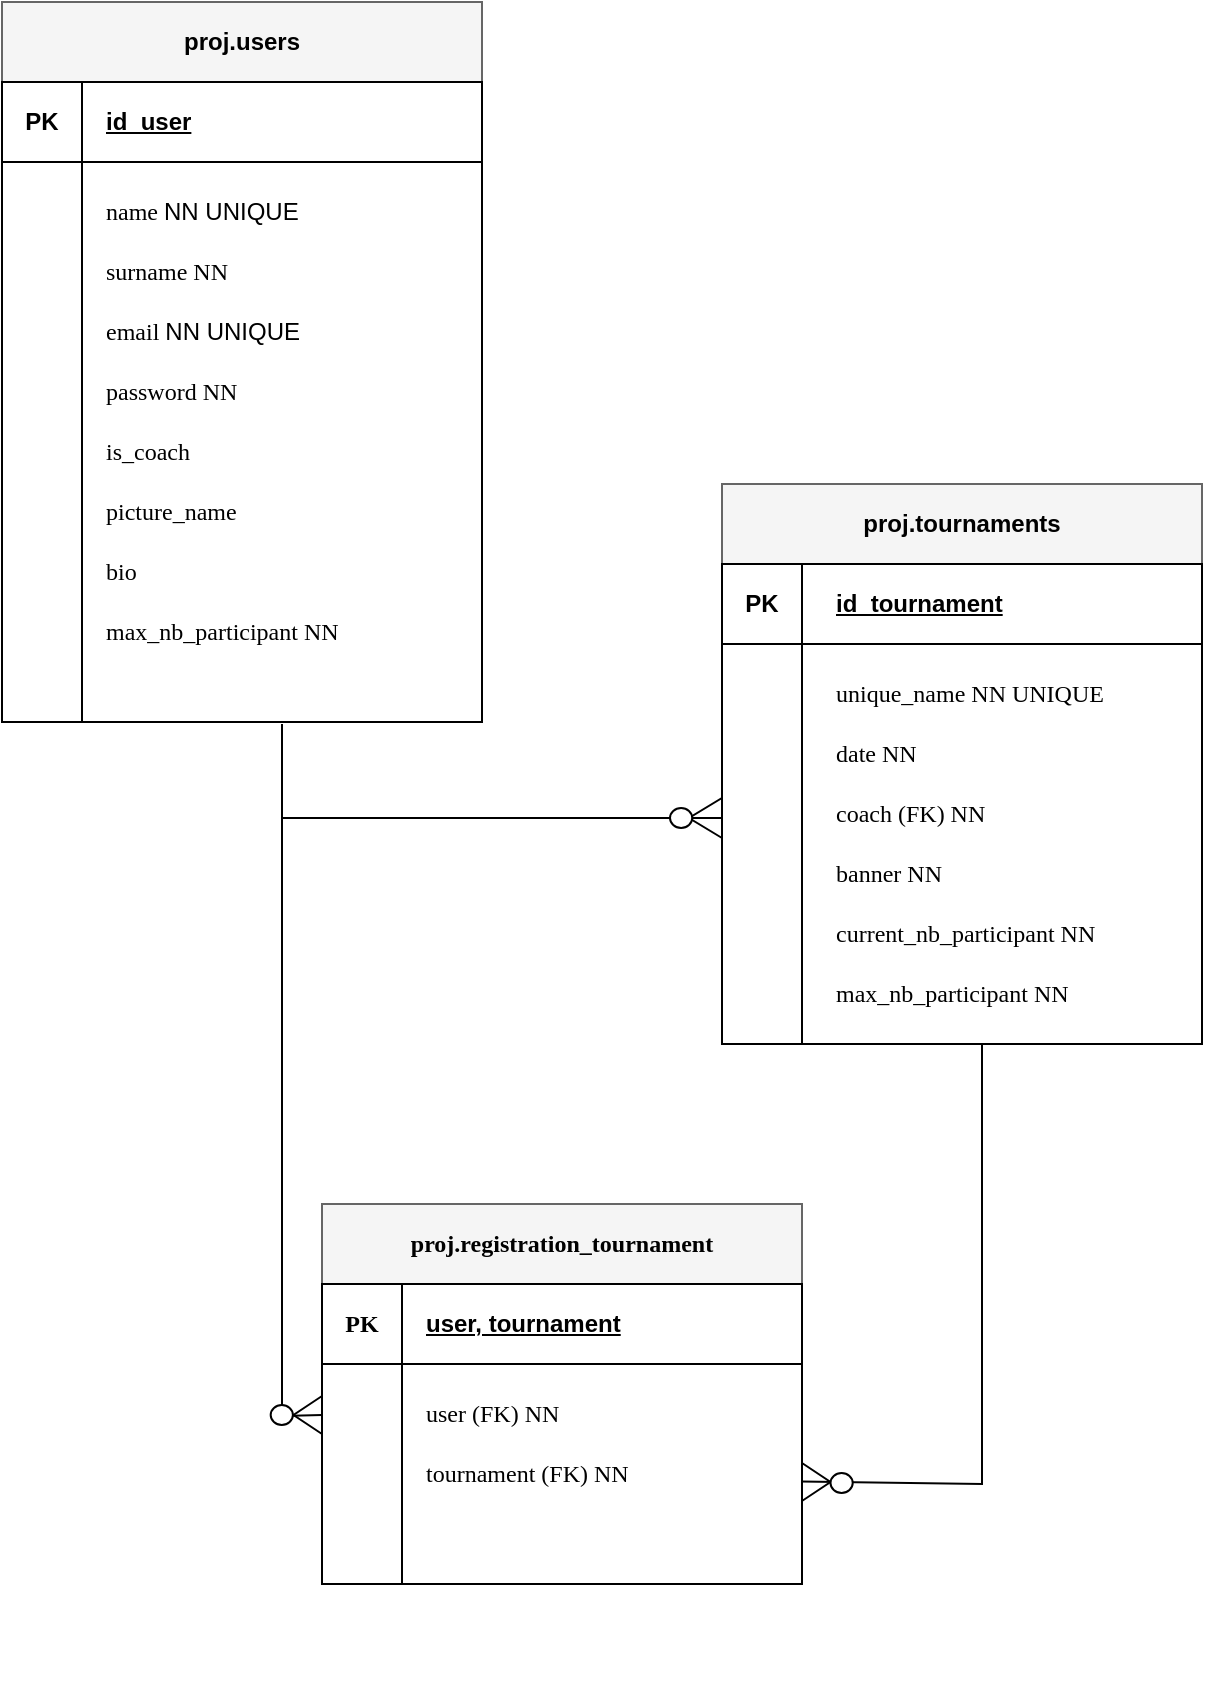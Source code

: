 <mxfile version="24.0.7" type="device">
  <diagram id="C5RBs43oDa-KdzZeNtuy" name="Page-1">
    <mxGraphModel dx="1509" dy="1992" grid="1" gridSize="10" guides="1" tooltips="1" connect="1" arrows="1" fold="1" page="1" pageScale="1" pageWidth="827" pageHeight="1169" math="0" shadow="0">
      <root>
        <mxCell id="WIyWlLk6GJQsqaUBKTNV-0" />
        <mxCell id="WIyWlLk6GJQsqaUBKTNV-1" parent="WIyWlLk6GJQsqaUBKTNV-0" />
        <mxCell id="-gnc18n2pd0LGO67LdCI-83" value="" style="triangle;whiteSpace=wrap;html=1;rotation=0;" vertex="1" parent="WIyWlLk6GJQsqaUBKTNV-1">
          <mxGeometry x="520" y="649.5" width="14.25" height="19" as="geometry" />
        </mxCell>
        <mxCell id="-gnc18n2pd0LGO67LdCI-78" value="" style="endArrow=none;html=1;rounded=0;exitX=0.997;exitY=0.534;exitDx=0;exitDy=0;exitPerimeter=0;" edge="1" parent="WIyWlLk6GJQsqaUBKTNV-1" source="-gnc18n2pd0LGO67LdCI-57">
          <mxGeometry width="50" height="50" relative="1" as="geometry">
            <mxPoint x="400" y="450" as="sourcePoint" />
            <mxPoint x="610" y="440" as="targetPoint" />
            <Array as="points">
              <mxPoint x="610" y="660" />
            </Array>
          </mxGeometry>
        </mxCell>
        <mxCell id="-gnc18n2pd0LGO67LdCI-12" value="" style="group;fontFamily=Verdana;" vertex="1" connectable="0" parent="WIyWlLk6GJQsqaUBKTNV-1">
          <mxGeometry x="480" y="160" width="240" height="280" as="geometry" />
        </mxCell>
        <mxCell id="-gnc18n2pd0LGO67LdCI-6" value="" style="rounded=0;whiteSpace=wrap;html=1;fillColor=#f5f5f5;fontColor=#333333;strokeColor=#666666;" vertex="1" parent="-gnc18n2pd0LGO67LdCI-12">
          <mxGeometry width="240" height="40" as="geometry" />
        </mxCell>
        <mxCell id="-gnc18n2pd0LGO67LdCI-7" value="" style="rounded=0;whiteSpace=wrap;html=1;" vertex="1" parent="-gnc18n2pd0LGO67LdCI-12">
          <mxGeometry x="40" y="40" width="200" height="40" as="geometry" />
        </mxCell>
        <mxCell id="-gnc18n2pd0LGO67LdCI-8" value="" style="rounded=0;whiteSpace=wrap;html=1;" vertex="1" parent="-gnc18n2pd0LGO67LdCI-12">
          <mxGeometry y="40" width="40" height="40" as="geometry" />
        </mxCell>
        <mxCell id="-gnc18n2pd0LGO67LdCI-9" value="" style="rounded=0;whiteSpace=wrap;html=1;" vertex="1" parent="-gnc18n2pd0LGO67LdCI-12">
          <mxGeometry y="80" width="40" height="200" as="geometry" />
        </mxCell>
        <mxCell id="-gnc18n2pd0LGO67LdCI-10" value="" style="rounded=0;whiteSpace=wrap;html=1;" vertex="1" parent="-gnc18n2pd0LGO67LdCI-12">
          <mxGeometry x="40" y="80" width="200" height="200" as="geometry" />
        </mxCell>
        <mxCell id="-gnc18n2pd0LGO67LdCI-11" value="&lt;b&gt;PK&lt;/b&gt;" style="text;strokeColor=none;align=center;fillColor=none;html=1;verticalAlign=middle;whiteSpace=wrap;rounded=0;" vertex="1" parent="-gnc18n2pd0LGO67LdCI-12">
          <mxGeometry y="40" width="40" height="40" as="geometry" />
        </mxCell>
        <mxCell id="-gnc18n2pd0LGO67LdCI-15" value="&lt;b&gt;id_tournament&lt;/b&gt;" style="text;strokeColor=none;align=left;fillColor=none;html=1;verticalAlign=middle;whiteSpace=wrap;rounded=0;fontStyle=4" vertex="1" parent="-gnc18n2pd0LGO67LdCI-12">
          <mxGeometry x="55.0" y="45" width="110.0" height="30" as="geometry" />
        </mxCell>
        <mxCell id="-gnc18n2pd0LGO67LdCI-16" value="unique_name NN UNIQUE" style="text;strokeColor=none;align=left;fillColor=none;html=1;verticalAlign=middle;whiteSpace=wrap;rounded=0;fontFamily=Verdana;" vertex="1" parent="-gnc18n2pd0LGO67LdCI-12">
          <mxGeometry x="55" y="90" width="175" height="30" as="geometry" />
        </mxCell>
        <mxCell id="-gnc18n2pd0LGO67LdCI-17" value="&lt;div align=&quot;left&quot;&gt;date NN&lt;/div&gt;" style="text;strokeColor=none;align=left;fillColor=none;html=1;verticalAlign=middle;whiteSpace=wrap;rounded=0;fontFamily=Verdana;" vertex="1" parent="-gnc18n2pd0LGO67LdCI-12">
          <mxGeometry x="55.0" y="120" width="110.0" height="30" as="geometry" />
        </mxCell>
        <mxCell id="-gnc18n2pd0LGO67LdCI-18" value="coach (FK) NN" style="text;strokeColor=none;align=left;fillColor=none;html=1;verticalAlign=middle;whiteSpace=wrap;rounded=0;fontFamily=Verdana;" vertex="1" parent="-gnc18n2pd0LGO67LdCI-12">
          <mxGeometry x="55.0" y="150" width="110.0" height="30" as="geometry" />
        </mxCell>
        <mxCell id="-gnc18n2pd0LGO67LdCI-14" value="&lt;b&gt;proj.tournaments&lt;/b&gt;" style="text;strokeColor=none;align=center;fillColor=none;html=1;verticalAlign=middle;whiteSpace=wrap;rounded=0;" vertex="1" parent="-gnc18n2pd0LGO67LdCI-12">
          <mxGeometry width="240" height="40" as="geometry" />
        </mxCell>
        <mxCell id="-gnc18n2pd0LGO67LdCI-22" value="banner NN" style="text;strokeColor=none;align=left;fillColor=none;html=1;verticalAlign=middle;whiteSpace=wrap;rounded=0;fontFamily=Verdana;" vertex="1" parent="-gnc18n2pd0LGO67LdCI-12">
          <mxGeometry x="55.0" y="180" width="110.0" height="30" as="geometry" />
        </mxCell>
        <mxCell id="-gnc18n2pd0LGO67LdCI-23" value="current_nb_participant NN" style="text;strokeColor=none;align=left;fillColor=none;html=1;verticalAlign=middle;whiteSpace=wrap;rounded=0;fontFamily=Verdana;" vertex="1" parent="-gnc18n2pd0LGO67LdCI-12">
          <mxGeometry x="55" y="210" width="175" height="30" as="geometry" />
        </mxCell>
        <mxCell id="-gnc18n2pd0LGO67LdCI-24" value="max_nb_participant NN" style="text;strokeColor=none;align=left;fillColor=none;html=1;verticalAlign=middle;whiteSpace=wrap;rounded=0;fontFamily=Verdana;" vertex="1" parent="-gnc18n2pd0LGO67LdCI-12">
          <mxGeometry x="55" y="240" width="175" height="30" as="geometry" />
        </mxCell>
        <mxCell id="-gnc18n2pd0LGO67LdCI-42" value="" style="triangle;whiteSpace=wrap;html=1;rotation=-180;" vertex="1" parent="-gnc18n2pd0LGO67LdCI-12">
          <mxGeometry x="-16.5" y="157" width="16.5" height="20" as="geometry" />
        </mxCell>
        <mxCell id="-gnc18n2pd0LGO67LdCI-41" value="" style="endArrow=none;html=1;rounded=0;exitX=-0.003;exitY=0.435;exitDx=0;exitDy=0;exitPerimeter=0;" edge="1" parent="WIyWlLk6GJQsqaUBKTNV-1" source="-gnc18n2pd0LGO67LdCI-9">
          <mxGeometry width="50" height="50" relative="1" as="geometry">
            <mxPoint x="290" y="360" as="sourcePoint" />
            <mxPoint x="260" y="280" as="targetPoint" />
            <Array as="points">
              <mxPoint x="260" y="327" />
            </Array>
          </mxGeometry>
        </mxCell>
        <mxCell id="-gnc18n2pd0LGO67LdCI-46" value="" style="ellipse;whiteSpace=wrap;html=1;" vertex="1" parent="WIyWlLk6GJQsqaUBKTNV-1">
          <mxGeometry x="454" y="322" width="11.11" height="10" as="geometry" />
        </mxCell>
        <mxCell id="-gnc18n2pd0LGO67LdCI-52" value="" style="group" vertex="1" connectable="0" parent="WIyWlLk6GJQsqaUBKTNV-1">
          <mxGeometry x="280" y="520" width="240" height="240" as="geometry" />
        </mxCell>
        <mxCell id="-gnc18n2pd0LGO67LdCI-53" value="" style="rounded=0;whiteSpace=wrap;html=1;fillColor=#f5f5f5;fontColor=#333333;strokeColor=#666666;" vertex="1" parent="-gnc18n2pd0LGO67LdCI-52">
          <mxGeometry width="240" height="40" as="geometry" />
        </mxCell>
        <mxCell id="-gnc18n2pd0LGO67LdCI-54" value="" style="rounded=0;whiteSpace=wrap;html=1;" vertex="1" parent="-gnc18n2pd0LGO67LdCI-52">
          <mxGeometry x="40" y="40" width="200" height="40" as="geometry" />
        </mxCell>
        <mxCell id="-gnc18n2pd0LGO67LdCI-55" value="" style="rounded=0;whiteSpace=wrap;html=1;" vertex="1" parent="-gnc18n2pd0LGO67LdCI-52">
          <mxGeometry y="40" width="40" height="40" as="geometry" />
        </mxCell>
        <mxCell id="-gnc18n2pd0LGO67LdCI-56" value="" style="rounded=0;whiteSpace=wrap;html=1;" vertex="1" parent="-gnc18n2pd0LGO67LdCI-52">
          <mxGeometry y="80" width="40" height="110" as="geometry" />
        </mxCell>
        <mxCell id="-gnc18n2pd0LGO67LdCI-57" value="" style="rounded=0;whiteSpace=wrap;html=1;" vertex="1" parent="-gnc18n2pd0LGO67LdCI-52">
          <mxGeometry x="40" y="80" width="200" height="110" as="geometry" />
        </mxCell>
        <mxCell id="-gnc18n2pd0LGO67LdCI-58" value="PK" style="text;strokeColor=none;align=center;fillColor=none;html=1;verticalAlign=middle;whiteSpace=wrap;rounded=0;fontFamily=Verdana;fontStyle=1" vertex="1" parent="-gnc18n2pd0LGO67LdCI-52">
          <mxGeometry y="40" width="40" height="40" as="geometry" />
        </mxCell>
        <mxCell id="-gnc18n2pd0LGO67LdCI-71" value="proj.registration_tournament" style="text;strokeColor=none;align=center;fillColor=none;html=1;verticalAlign=middle;whiteSpace=wrap;rounded=0;fontStyle=1;fontFamily=Verdana;" vertex="1" parent="-gnc18n2pd0LGO67LdCI-52">
          <mxGeometry width="240" height="40" as="geometry" />
        </mxCell>
        <mxCell id="-gnc18n2pd0LGO67LdCI-72" value="&lt;b&gt;user, tournament&lt;br&gt;&lt;/b&gt;" style="text;strokeColor=none;align=left;fillColor=none;html=1;verticalAlign=middle;whiteSpace=wrap;rounded=0;fontStyle=4" vertex="1" parent="-gnc18n2pd0LGO67LdCI-52">
          <mxGeometry x="50" y="45" width="190" height="30" as="geometry" />
        </mxCell>
        <mxCell id="-gnc18n2pd0LGO67LdCI-76" value="user (FK) NN" style="text;strokeColor=none;align=left;fillColor=none;html=1;verticalAlign=middle;whiteSpace=wrap;rounded=0;fontFamily=Verdana;" vertex="1" parent="-gnc18n2pd0LGO67LdCI-52">
          <mxGeometry x="50" y="90" width="170" height="30" as="geometry" />
        </mxCell>
        <mxCell id="-gnc18n2pd0LGO67LdCI-77" value="tournament (FK) NN" style="text;strokeColor=none;align=left;fillColor=none;html=1;verticalAlign=middle;whiteSpace=wrap;rounded=0;fontFamily=Verdana;" vertex="1" parent="-gnc18n2pd0LGO67LdCI-52">
          <mxGeometry x="50" y="120" width="170" height="30" as="geometry" />
        </mxCell>
        <mxCell id="-gnc18n2pd0LGO67LdCI-51" value="" style="group" vertex="1" connectable="0" parent="WIyWlLk6GJQsqaUBKTNV-1">
          <mxGeometry x="160" width="200" height="280" as="geometry" />
        </mxCell>
        <mxCell id="-gnc18n2pd0LGO67LdCI-59" value="" style="group" vertex="1" connectable="0" parent="-gnc18n2pd0LGO67LdCI-51">
          <mxGeometry width="200" height="280" as="geometry" />
        </mxCell>
        <mxCell id="-gnc18n2pd0LGO67LdCI-60" value="" style="group" vertex="1" connectable="0" parent="-gnc18n2pd0LGO67LdCI-59">
          <mxGeometry width="200" height="280" as="geometry" />
        </mxCell>
        <mxCell id="-gnc18n2pd0LGO67LdCI-29" value="" style="rounded=0;whiteSpace=wrap;html=1;" vertex="1" parent="-gnc18n2pd0LGO67LdCI-60">
          <mxGeometry x="-40" y="-1" width="40" height="280" as="geometry" />
        </mxCell>
        <mxCell id="-gnc18n2pd0LGO67LdCI-30" value="" style="rounded=0;whiteSpace=wrap;html=1;" vertex="1" parent="-gnc18n2pd0LGO67LdCI-60">
          <mxGeometry y="-1" width="200" height="280" as="geometry" />
        </mxCell>
        <mxCell id="-gnc18n2pd0LGO67LdCI-33" value="&lt;font face=&quot;Verdana&quot;&gt;name &lt;/font&gt;NN UNIQUE" style="text;strokeColor=none;align=left;fillColor=none;html=1;verticalAlign=middle;whiteSpace=wrap;rounded=0;" vertex="1" parent="-gnc18n2pd0LGO67LdCI-60">
          <mxGeometry x="10" y="9" width="130" height="30" as="geometry" />
        </mxCell>
        <mxCell id="-gnc18n2pd0LGO67LdCI-34" value="&lt;div align=&quot;left&quot;&gt;&lt;font face=&quot;Verdana&quot;&gt;surname NN&lt;/font&gt;&lt;/div&gt;" style="text;strokeColor=none;align=left;fillColor=none;html=1;verticalAlign=middle;whiteSpace=wrap;rounded=0;" vertex="1" parent="-gnc18n2pd0LGO67LdCI-60">
          <mxGeometry x="10" y="39" width="100" height="30" as="geometry" />
        </mxCell>
        <mxCell id="-gnc18n2pd0LGO67LdCI-35" value="is_coach " style="text;strokeColor=none;align=left;fillColor=none;html=1;verticalAlign=middle;whiteSpace=wrap;rounded=0;fontFamily=Verdana;" vertex="1" parent="-gnc18n2pd0LGO67LdCI-60">
          <mxGeometry x="10" y="129" width="100" height="30" as="geometry" />
        </mxCell>
        <mxCell id="-gnc18n2pd0LGO67LdCI-37" value="picture_name " style="text;strokeColor=none;align=left;fillColor=none;html=1;verticalAlign=middle;whiteSpace=wrap;rounded=0;fontFamily=Verdana;" vertex="1" parent="-gnc18n2pd0LGO67LdCI-60">
          <mxGeometry x="10" y="159" width="110" height="30" as="geometry" />
        </mxCell>
        <mxCell id="-gnc18n2pd0LGO67LdCI-38" value="bio " style="text;strokeColor=none;align=left;fillColor=none;html=1;verticalAlign=middle;whiteSpace=wrap;rounded=0;fontFamily=Verdana;" vertex="1" parent="-gnc18n2pd0LGO67LdCI-60">
          <mxGeometry x="10" y="189" width="140" height="30" as="geometry" />
        </mxCell>
        <mxCell id="-gnc18n2pd0LGO67LdCI-39" value="max_nb_participant NN" style="text;strokeColor=none;align=left;fillColor=none;html=1;verticalAlign=middle;whiteSpace=wrap;rounded=0;fontFamily=Verdana;" vertex="1" parent="-gnc18n2pd0LGO67LdCI-60">
          <mxGeometry x="10" y="219" width="170" height="30" as="geometry" />
        </mxCell>
        <mxCell id="-gnc18n2pd0LGO67LdCI-48" value="&lt;font face=&quot;Verdana&quot;&gt;email &lt;/font&gt;NN UNIQUE" style="text;strokeColor=none;align=left;fillColor=none;html=1;verticalAlign=middle;whiteSpace=wrap;rounded=0;" vertex="1" parent="-gnc18n2pd0LGO67LdCI-60">
          <mxGeometry x="10" y="69" width="130" height="30" as="geometry" />
        </mxCell>
        <mxCell id="-gnc18n2pd0LGO67LdCI-49" value="&lt;div align=&quot;left&quot;&gt;&lt;font face=&quot;Verdana&quot;&gt;password NN&lt;/font&gt;&lt;/div&gt;" style="text;strokeColor=none;align=left;fillColor=none;html=1;verticalAlign=middle;whiteSpace=wrap;rounded=0;" vertex="1" parent="-gnc18n2pd0LGO67LdCI-60">
          <mxGeometry x="10" y="99" width="100" height="30" as="geometry" />
        </mxCell>
        <mxCell id="-gnc18n2pd0LGO67LdCI-61" value="" style="group" vertex="1" connectable="0" parent="WIyWlLk6GJQsqaUBKTNV-1">
          <mxGeometry x="120" y="-81" width="240" height="80" as="geometry" />
        </mxCell>
        <mxCell id="-gnc18n2pd0LGO67LdCI-26" value="" style="rounded=0;whiteSpace=wrap;html=1;fillColor=#f5f5f5;fontColor=#333333;strokeColor=#666666;" vertex="1" parent="-gnc18n2pd0LGO67LdCI-61">
          <mxGeometry width="240" height="40" as="geometry" />
        </mxCell>
        <mxCell id="-gnc18n2pd0LGO67LdCI-36" value="&lt;b&gt;proj.users&lt;/b&gt;" style="text;strokeColor=none;align=center;fillColor=none;html=1;verticalAlign=middle;whiteSpace=wrap;rounded=0;" vertex="1" parent="-gnc18n2pd0LGO67LdCI-61">
          <mxGeometry width="240" height="40" as="geometry" />
        </mxCell>
        <mxCell id="-gnc18n2pd0LGO67LdCI-27" value="" style="rounded=0;whiteSpace=wrap;html=1;" vertex="1" parent="-gnc18n2pd0LGO67LdCI-61">
          <mxGeometry x="40" y="40" width="200" height="40" as="geometry" />
        </mxCell>
        <mxCell id="-gnc18n2pd0LGO67LdCI-32" value="&lt;b&gt;id_user&lt;/b&gt;" style="text;strokeColor=none;align=left;fillColor=none;html=1;verticalAlign=middle;whiteSpace=wrap;rounded=0;fontStyle=4" vertex="1" parent="-gnc18n2pd0LGO67LdCI-61">
          <mxGeometry x="50" y="45" width="100" height="30" as="geometry" />
        </mxCell>
        <mxCell id="-gnc18n2pd0LGO67LdCI-28" value="" style="rounded=0;whiteSpace=wrap;html=1;" vertex="1" parent="-gnc18n2pd0LGO67LdCI-61">
          <mxGeometry y="40" width="40" height="40" as="geometry" />
        </mxCell>
        <mxCell id="-gnc18n2pd0LGO67LdCI-31" value="&lt;b&gt;PK&lt;/b&gt;" style="text;strokeColor=none;align=center;fillColor=none;html=1;verticalAlign=middle;whiteSpace=wrap;rounded=0;" vertex="1" parent="-gnc18n2pd0LGO67LdCI-61">
          <mxGeometry y="40" width="40" height="40" as="geometry" />
        </mxCell>
        <mxCell id="-gnc18n2pd0LGO67LdCI-80" value="" style="triangle;whiteSpace=wrap;html=1;rotation=-180;" vertex="1" parent="WIyWlLk6GJQsqaUBKTNV-1">
          <mxGeometry x="265.75" y="616" width="14.25" height="19" as="geometry" />
        </mxCell>
        <mxCell id="-gnc18n2pd0LGO67LdCI-79" value="" style="endArrow=none;html=1;rounded=0;exitX=0;exitY=0.5;exitDx=0;exitDy=0;" edge="1" parent="WIyWlLk6GJQsqaUBKTNV-1" source="-gnc18n2pd0LGO67LdCI-80">
          <mxGeometry width="50" height="50" relative="1" as="geometry">
            <mxPoint x="170" y="547" as="sourcePoint" />
            <mxPoint x="260" y="322" as="targetPoint" />
            <Array as="points">
              <mxPoint x="260" y="626" />
            </Array>
          </mxGeometry>
        </mxCell>
        <mxCell id="-gnc18n2pd0LGO67LdCI-87" value="" style="ellipse;whiteSpace=wrap;html=1;" vertex="1" parent="WIyWlLk6GJQsqaUBKTNV-1">
          <mxGeometry x="534.25" y="654.5" width="11.11" height="10" as="geometry" />
        </mxCell>
        <mxCell id="-gnc18n2pd0LGO67LdCI-88" value="" style="ellipse;whiteSpace=wrap;html=1;" vertex="1" parent="WIyWlLk6GJQsqaUBKTNV-1">
          <mxGeometry x="254.34" y="620.5" width="11.11" height="10" as="geometry" />
        </mxCell>
      </root>
    </mxGraphModel>
  </diagram>
</mxfile>
